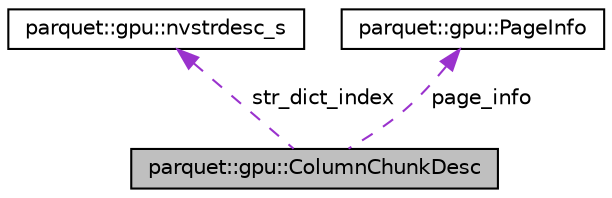 digraph "parquet::gpu::ColumnChunkDesc"
{
  edge [fontname="Helvetica",fontsize="10",labelfontname="Helvetica",labelfontsize="10"];
  node [fontname="Helvetica",fontsize="10",shape=record];
  Node1 [label="parquet::gpu::ColumnChunkDesc",height=0.2,width=0.4,color="black", fillcolor="grey75", style="filled", fontcolor="black"];
  Node2 -> Node1 [dir="back",color="darkorchid3",fontsize="10",style="dashed",label=" str_dict_index" ,fontname="Helvetica"];
  Node2 [label="parquet::gpu::nvstrdesc_s",height=0.2,width=0.4,color="black", fillcolor="white", style="filled",URL="$structparquet_1_1gpu_1_1nvstrdesc__s.html",tooltip="Struct to describe the output of a string datatype. "];
  Node3 -> Node1 [dir="back",color="darkorchid3",fontsize="10",style="dashed",label=" page_info" ,fontname="Helvetica"];
  Node3 [label="parquet::gpu::PageInfo",height=0.2,width=0.4,color="black", fillcolor="white", style="filled",URL="$structparquet_1_1gpu_1_1PageInfo.html",tooltip="Struct describing a particular page of column chunk data. "];
}
